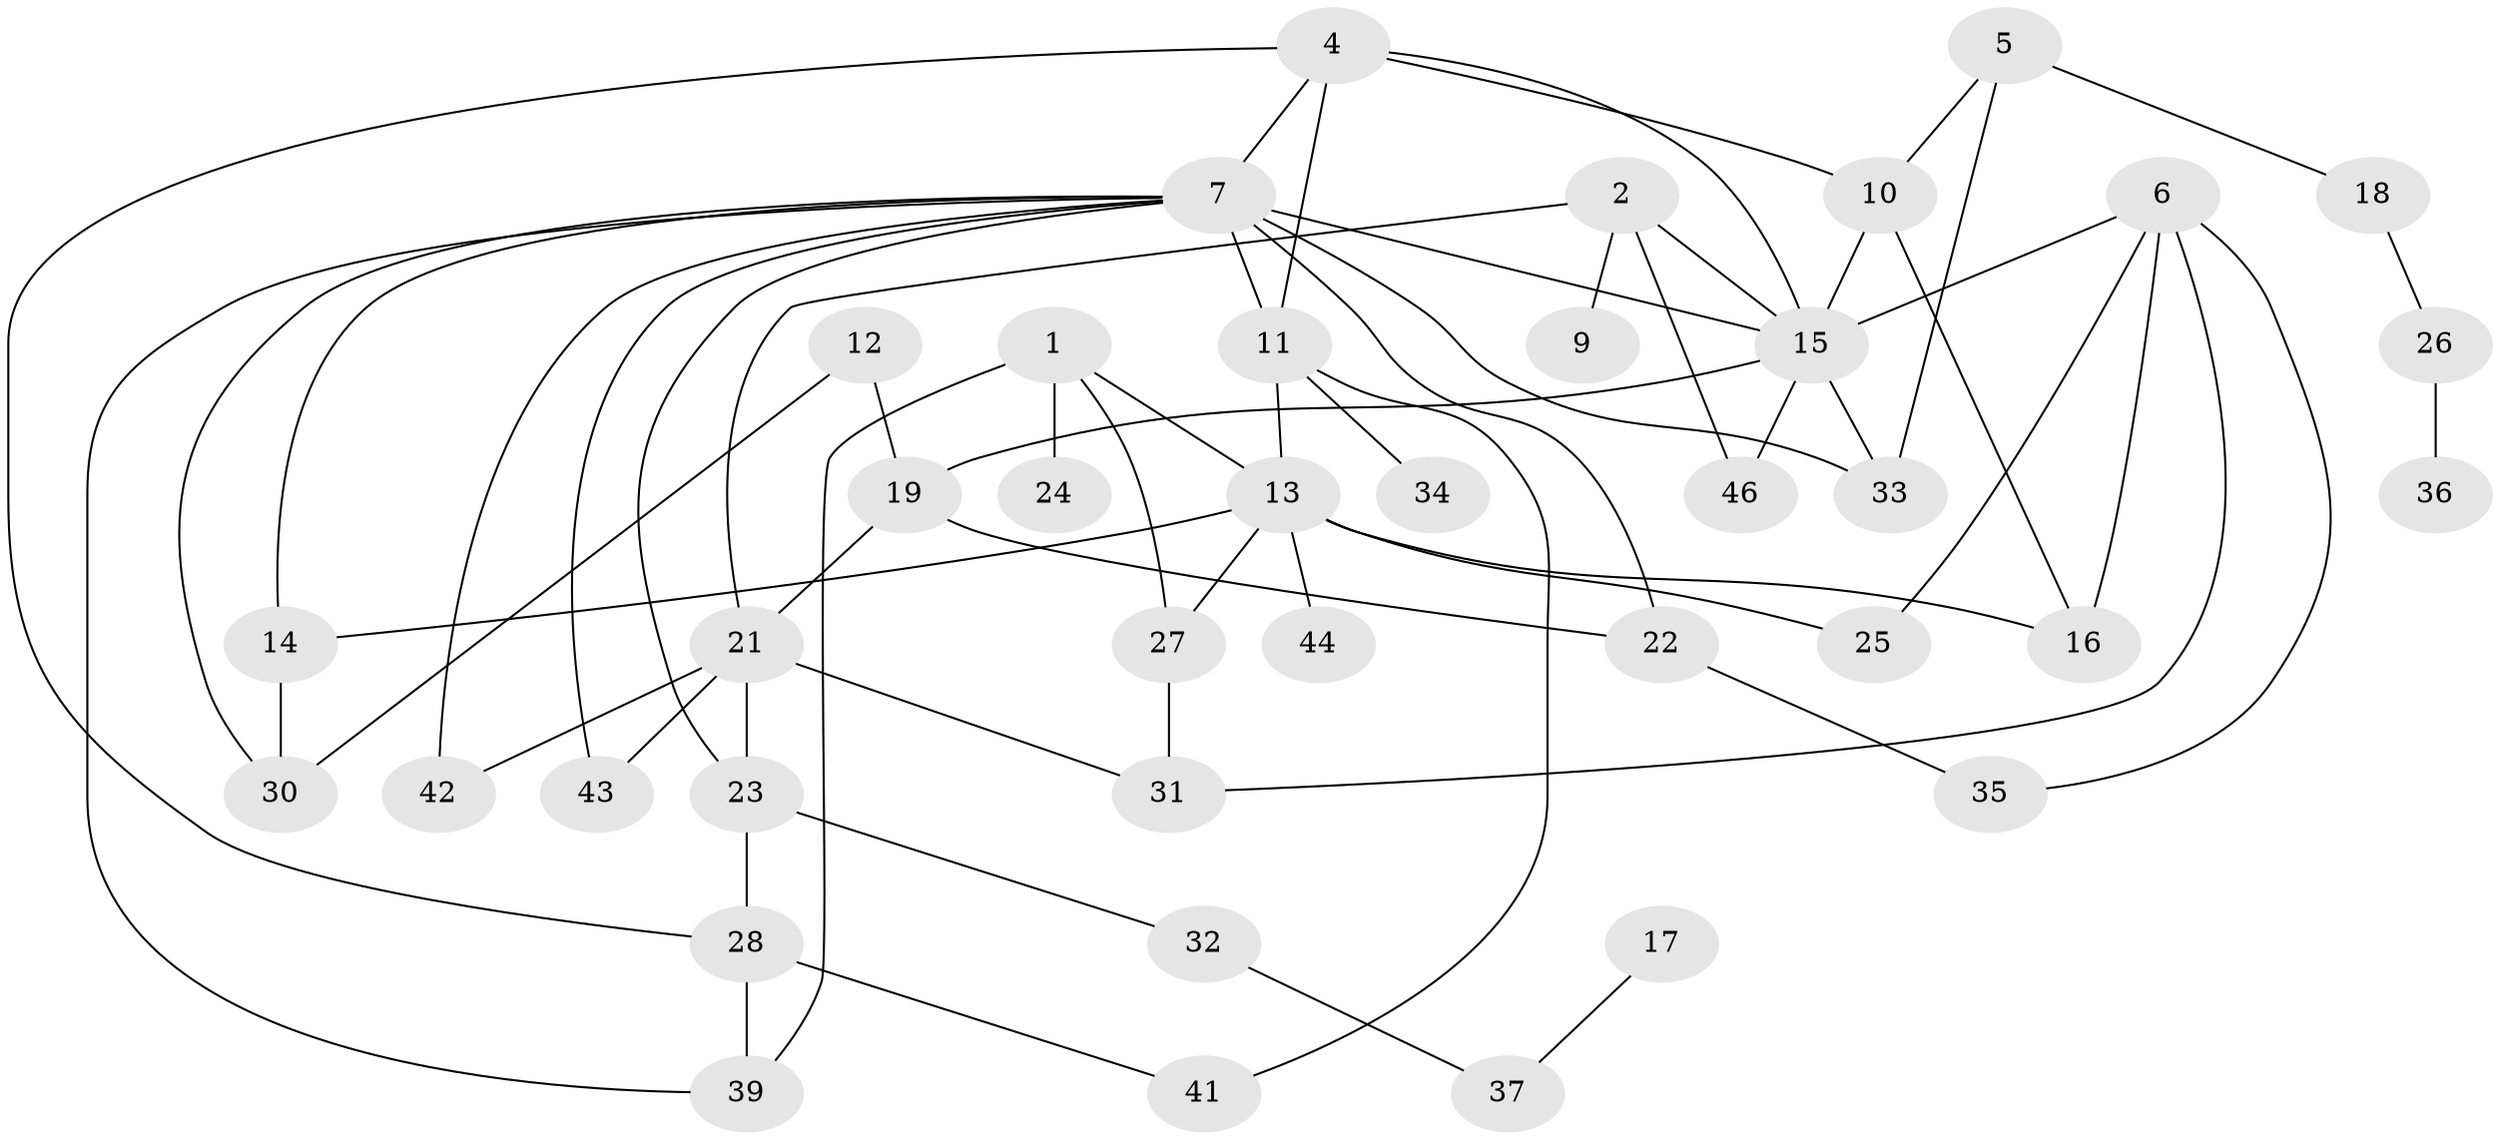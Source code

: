 // original degree distribution, {3: 0.22826086956521738, 0: 0.07608695652173914, 6: 0.03260869565217391, 5: 0.07608695652173914, 2: 0.31521739130434784, 1: 0.15217391304347827, 4: 0.11956521739130435}
// Generated by graph-tools (version 1.1) at 2025/33/03/09/25 02:33:58]
// undirected, 39 vertices, 63 edges
graph export_dot {
graph [start="1"]
  node [color=gray90,style=filled];
  1;
  2;
  4;
  5;
  6;
  7;
  9;
  10;
  11;
  12;
  13;
  14;
  15;
  16;
  17;
  18;
  19;
  21;
  22;
  23;
  24;
  25;
  26;
  27;
  28;
  30;
  31;
  32;
  33;
  34;
  35;
  36;
  37;
  39;
  41;
  42;
  43;
  44;
  46;
  1 -- 13 [weight=1.0];
  1 -- 24 [weight=2.0];
  1 -- 27 [weight=1.0];
  1 -- 39 [weight=1.0];
  2 -- 9 [weight=1.0];
  2 -- 15 [weight=1.0];
  2 -- 21 [weight=1.0];
  2 -- 46 [weight=1.0];
  4 -- 7 [weight=1.0];
  4 -- 10 [weight=1.0];
  4 -- 11 [weight=1.0];
  4 -- 15 [weight=1.0];
  4 -- 28 [weight=1.0];
  5 -- 10 [weight=1.0];
  5 -- 18 [weight=1.0];
  5 -- 33 [weight=1.0];
  6 -- 15 [weight=1.0];
  6 -- 16 [weight=1.0];
  6 -- 25 [weight=1.0];
  6 -- 31 [weight=1.0];
  6 -- 35 [weight=1.0];
  7 -- 11 [weight=3.0];
  7 -- 14 [weight=1.0];
  7 -- 15 [weight=1.0];
  7 -- 22 [weight=1.0];
  7 -- 23 [weight=1.0];
  7 -- 30 [weight=1.0];
  7 -- 33 [weight=1.0];
  7 -- 39 [weight=1.0];
  7 -- 42 [weight=1.0];
  7 -- 43 [weight=1.0];
  10 -- 15 [weight=1.0];
  10 -- 16 [weight=1.0];
  11 -- 13 [weight=1.0];
  11 -- 34 [weight=1.0];
  11 -- 41 [weight=1.0];
  12 -- 19 [weight=1.0];
  12 -- 30 [weight=1.0];
  13 -- 14 [weight=1.0];
  13 -- 16 [weight=1.0];
  13 -- 25 [weight=1.0];
  13 -- 27 [weight=1.0];
  13 -- 44 [weight=1.0];
  14 -- 30 [weight=1.0];
  15 -- 19 [weight=1.0];
  15 -- 33 [weight=1.0];
  15 -- 46 [weight=1.0];
  17 -- 37 [weight=1.0];
  18 -- 26 [weight=1.0];
  19 -- 21 [weight=1.0];
  19 -- 22 [weight=1.0];
  21 -- 23 [weight=1.0];
  21 -- 31 [weight=1.0];
  21 -- 42 [weight=1.0];
  21 -- 43 [weight=2.0];
  22 -- 35 [weight=1.0];
  23 -- 28 [weight=2.0];
  23 -- 32 [weight=1.0];
  26 -- 36 [weight=1.0];
  27 -- 31 [weight=1.0];
  28 -- 39 [weight=1.0];
  28 -- 41 [weight=1.0];
  32 -- 37 [weight=1.0];
}
